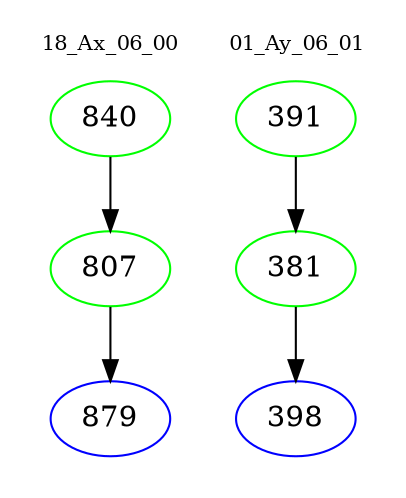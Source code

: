 digraph{
subgraph cluster_0 {
color = white
label = "18_Ax_06_00";
fontsize=10;
T0_840 [label="840", color="green"]
T0_840 -> T0_807 [color="black"]
T0_807 [label="807", color="green"]
T0_807 -> T0_879 [color="black"]
T0_879 [label="879", color="blue"]
}
subgraph cluster_1 {
color = white
label = "01_Ay_06_01";
fontsize=10;
T1_391 [label="391", color="green"]
T1_391 -> T1_381 [color="black"]
T1_381 [label="381", color="green"]
T1_381 -> T1_398 [color="black"]
T1_398 [label="398", color="blue"]
}
}
